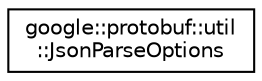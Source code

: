 digraph "类继承关系图"
{
 // LATEX_PDF_SIZE
  edge [fontname="Helvetica",fontsize="10",labelfontname="Helvetica",labelfontsize="10"];
  node [fontname="Helvetica",fontsize="10",shape=record];
  rankdir="LR";
  Node0 [label="google::protobuf::util\l::JsonParseOptions",height=0.2,width=0.4,color="black", fillcolor="white", style="filled",URL="$structgoogle_1_1protobuf_1_1util_1_1JsonParseOptions.html",tooltip=" "];
}
